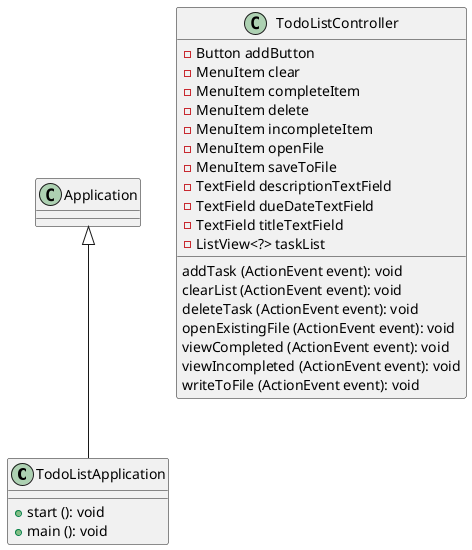 @startuml

class TodoListApplication {
    +start (): void
    +main (): void
}

Application <|-- TodoListApplication

class TodoListController {
    -Button addButton
    -MenuItem clear
    -MenuItem completeItem
    -MenuItem delete
    -MenuItem incompleteItem
    -MenuItem openFile
    -MenuItem saveToFile
    -TextField descriptionTextField
    -TextField dueDateTextField
    -TextField titleTextField
    -ListView<?> taskList

    addTask (ActionEvent event): void
    clearList (ActionEvent event): void
    deleteTask (ActionEvent event): void
    openExistingFile (ActionEvent event): void
    viewCompleted (ActionEvent event): void
    viewIncompleted (ActionEvent event): void
    writeToFile (ActionEvent event): void
}
@enduml